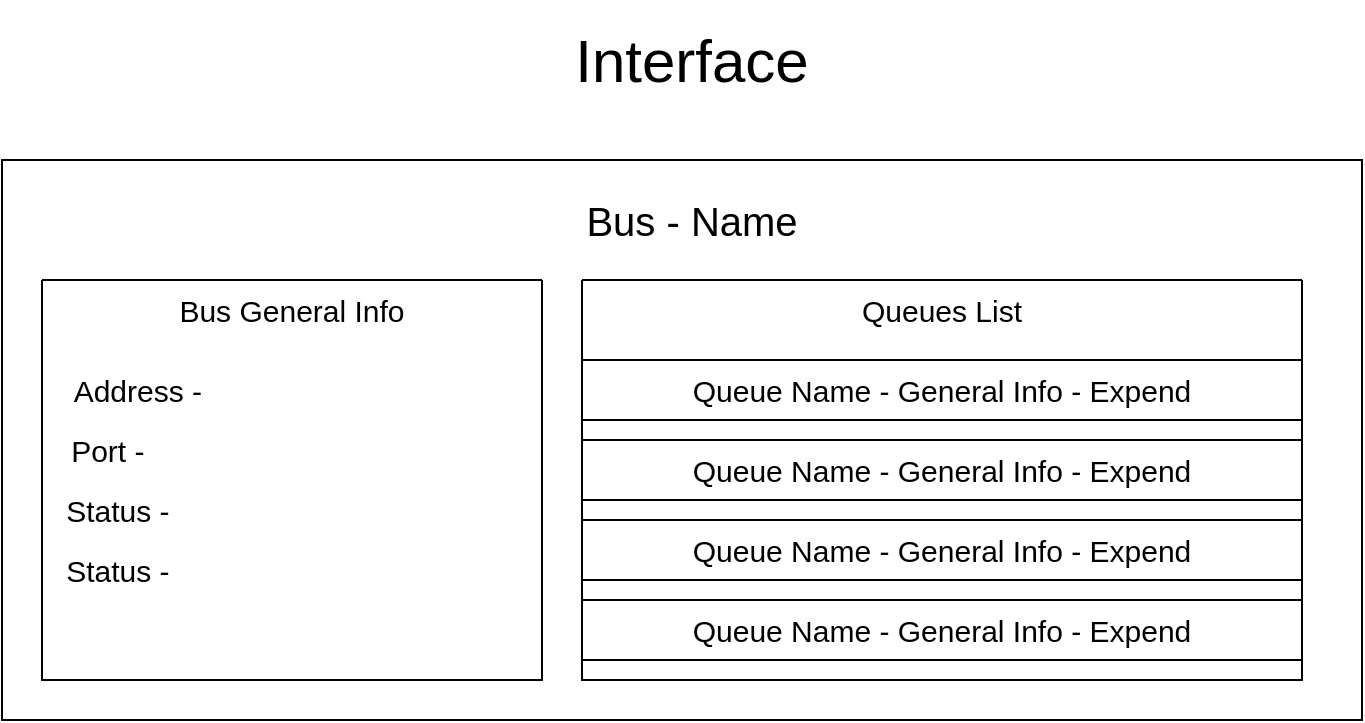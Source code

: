 <mxfile>
    <diagram id="eoP0BkNaZgy7leDRKoTp" name="Page-1">
        <mxGraphModel dx="752" dy="416" grid="1" gridSize="10" guides="1" tooltips="1" connect="1" arrows="1" fold="1" page="1" pageScale="1" pageWidth="850" pageHeight="1100" math="0" shadow="0">
            <root>
                <mxCell id="0"/>
                <mxCell id="1" parent="0"/>
                <mxCell id="2" value="Interface" style="text;html=1;strokeColor=none;fillColor=none;align=center;verticalAlign=middle;whiteSpace=wrap;rounded=0;fontSize=30;" vertex="1" parent="1">
                    <mxGeometry x="335" width="180" height="60" as="geometry"/>
                </mxCell>
                <mxCell id="3" value="" style="rounded=0;whiteSpace=wrap;html=1;fontSize=30;" vertex="1" parent="1">
                    <mxGeometry x="80" y="80" width="680" height="280" as="geometry"/>
                </mxCell>
                <mxCell id="4" value="Bus - Name" style="text;html=1;strokeColor=none;fillColor=none;align=center;verticalAlign=middle;whiteSpace=wrap;rounded=0;fontSize=20;" vertex="1" parent="1">
                    <mxGeometry x="360" y="90" width="130" height="40" as="geometry"/>
                </mxCell>
                <mxCell id="7" value="" style="swimlane;startSize=0;fontSize=15;" vertex="1" parent="1">
                    <mxGeometry x="100" y="140" width="250" height="200" as="geometry"/>
                </mxCell>
                <mxCell id="6" value="Bus General Info" style="text;html=1;strokeColor=none;fillColor=none;align=center;verticalAlign=middle;whiteSpace=wrap;rounded=0;fontSize=15;" vertex="1" parent="7">
                    <mxGeometry x="45" width="160" height="30" as="geometry"/>
                </mxCell>
                <mxCell id="8" value="" style="swimlane;startSize=0;fontSize=15;" vertex="1" parent="1">
                    <mxGeometry x="370" y="140" width="360" height="200" as="geometry"/>
                </mxCell>
                <mxCell id="9" value="Queues List" style="text;html=1;strokeColor=none;fillColor=none;align=center;verticalAlign=middle;whiteSpace=wrap;rounded=0;fontSize=15;" vertex="1" parent="8">
                    <mxGeometry x="100" width="160" height="30" as="geometry"/>
                </mxCell>
                <mxCell id="10" value="Queue Name - General Info - Expend" style="rounded=0;whiteSpace=wrap;html=1;fontSize=15;" vertex="1" parent="8">
                    <mxGeometry y="40" width="360" height="30" as="geometry"/>
                </mxCell>
                <mxCell id="11" value="Queue Name - General Info - Expend" style="rounded=0;whiteSpace=wrap;html=1;fontSize=15;" vertex="1" parent="1">
                    <mxGeometry x="370" y="220" width="360" height="30" as="geometry"/>
                </mxCell>
                <mxCell id="12" value="Queue Name - General Info - Expend" style="rounded=0;whiteSpace=wrap;html=1;fontSize=15;" vertex="1" parent="1">
                    <mxGeometry x="370" y="260" width="360" height="30" as="geometry"/>
                </mxCell>
                <mxCell id="13" value="Queue Name - General Info - Expend" style="rounded=0;whiteSpace=wrap;html=1;fontSize=15;" vertex="1" parent="1">
                    <mxGeometry x="370" y="300" width="360" height="30" as="geometry"/>
                </mxCell>
                <mxCell id="14" value="Address -&amp;nbsp;" style="text;html=1;strokeColor=none;fillColor=none;align=center;verticalAlign=middle;whiteSpace=wrap;rounded=0;fontSize=15;" vertex="1" parent="1">
                    <mxGeometry x="100" y="180" width="100" height="30" as="geometry"/>
                </mxCell>
                <mxCell id="15" value="Port -&amp;nbsp;" style="text;html=1;strokeColor=none;fillColor=none;align=center;verticalAlign=middle;whiteSpace=wrap;rounded=0;fontSize=15;" vertex="1" parent="1">
                    <mxGeometry x="100" y="210" width="70" height="30" as="geometry"/>
                </mxCell>
                <mxCell id="16" value="Status -&amp;nbsp;" style="text;html=1;strokeColor=none;fillColor=none;align=center;verticalAlign=middle;whiteSpace=wrap;rounded=0;fontSize=15;" vertex="1" parent="1">
                    <mxGeometry x="100" y="240" width="80" height="30" as="geometry"/>
                </mxCell>
                <mxCell id="17" value="Status -&amp;nbsp;" style="text;html=1;strokeColor=none;fillColor=none;align=center;verticalAlign=middle;whiteSpace=wrap;rounded=0;fontSize=15;" vertex="1" parent="1">
                    <mxGeometry x="100" y="270" width="80" height="30" as="geometry"/>
                </mxCell>
            </root>
        </mxGraphModel>
    </diagram>
</mxfile>